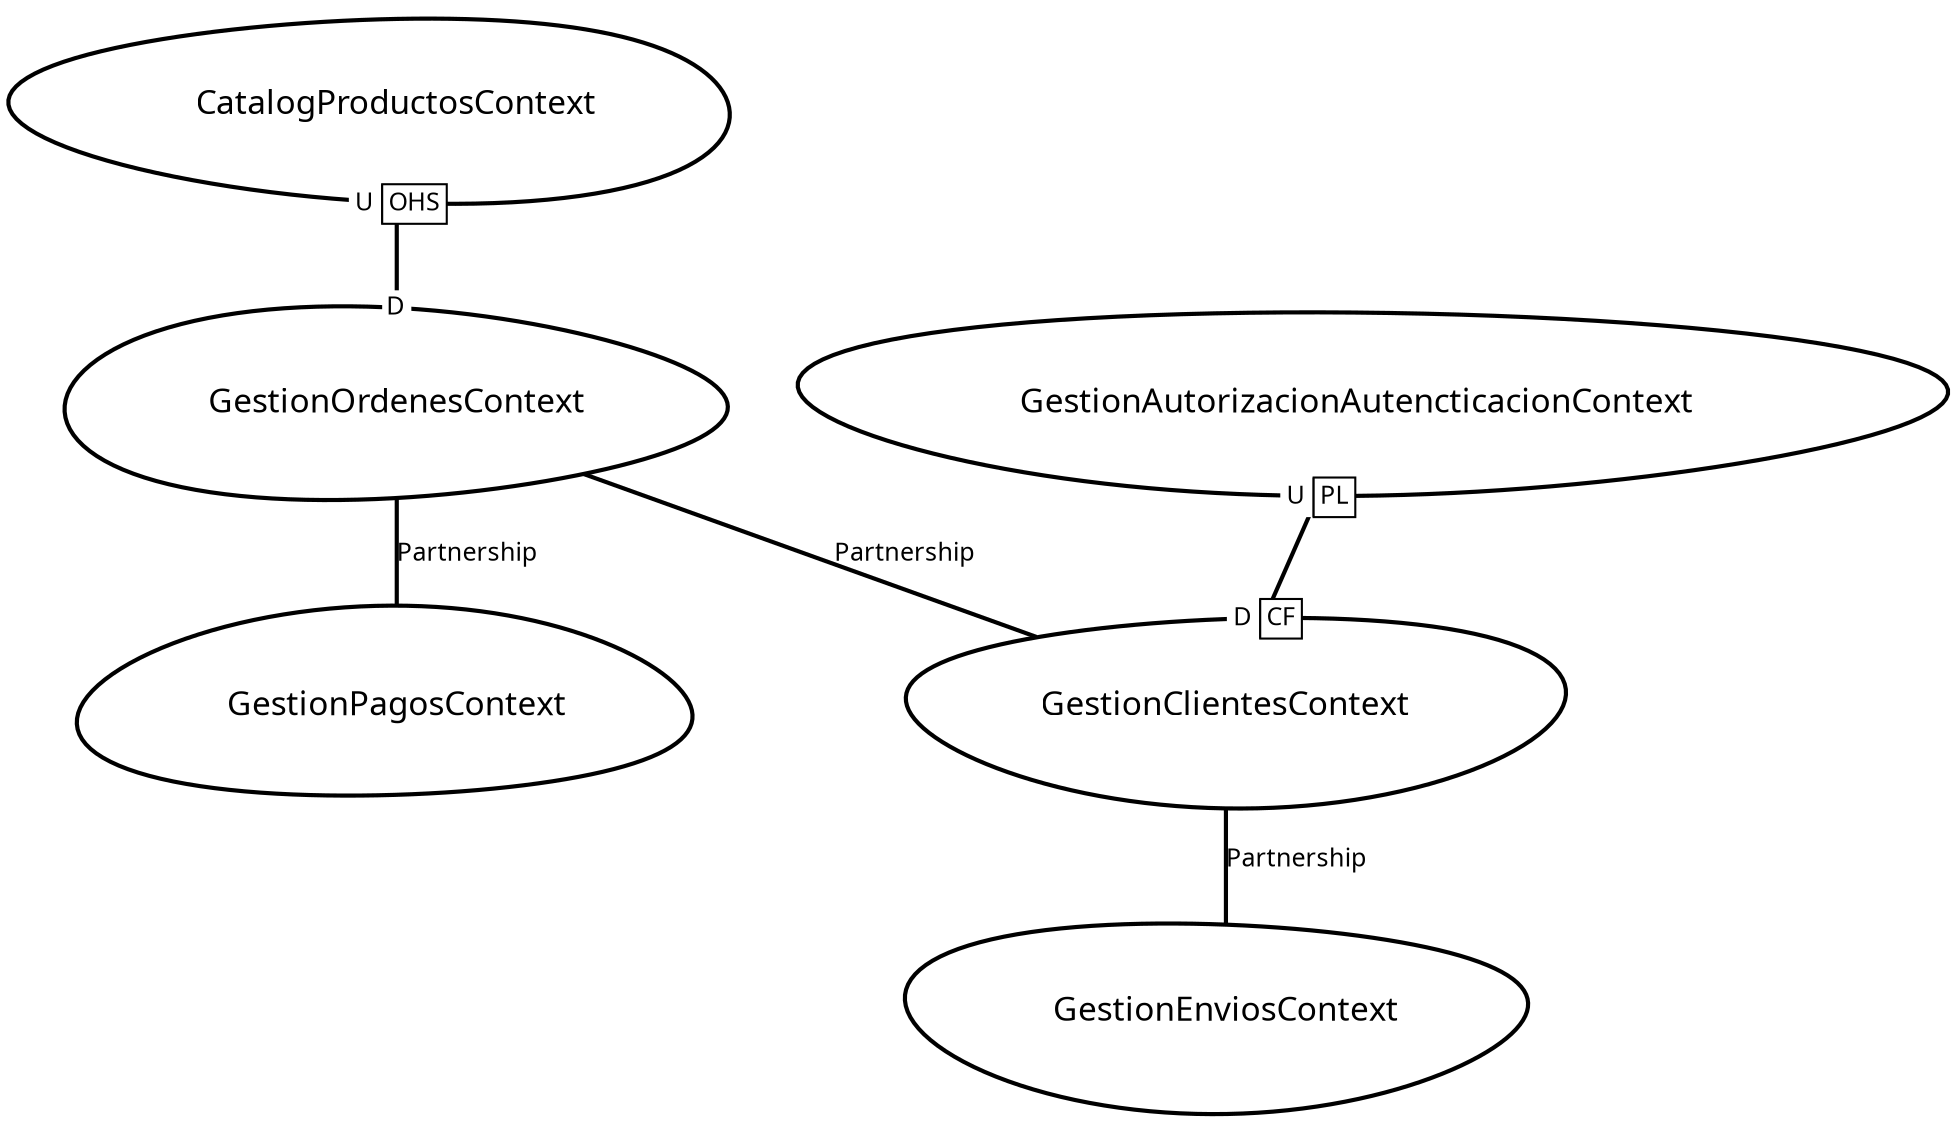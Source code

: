 digraph "ContextMapGraph" {
graph ["imagepath"="/tmp/GraphvizJava"]
"CatalogProductosContext" ["margin"="0.3","orientation"="326","shape"="egg","fontsize"="16","style"="bold","label"="CatalogProductosContext\n","fontname"="sans-serif"]
"GestionOrdenesContext" ["margin"="0.3","orientation"="265","shape"="egg","fontsize"="16","style"="bold","label"="GestionOrdenesContext\n","fontname"="sans-serif"]
"GestionClientesContext" ["margin"="0.3","orientation"="67","shape"="egg","fontsize"="16","style"="bold","label"="GestionClientesContext\n","fontname"="sans-serif"]
"GestionEnviosContext" ["margin"="0.3","orientation"="293","shape"="egg","fontsize"="16","style"="bold","label"="GestionEnviosContext\n","fontname"="sans-serif"]
"GestionPagosContext" ["margin"="0.3","orientation"="243","shape"="egg","fontsize"="16","style"="bold","label"="GestionPagosContext\n","fontname"="sans-serif"]
"GestionAutorizacionAutencticacionContext" ["margin"="0.3","orientation"="171","shape"="egg","fontsize"="16","style"="bold","label"="GestionAutorizacionAutencticacionContext\n","fontname"="sans-serif"]
"CatalogProductosContext" -> "GestionOrdenesContext" ["headlabel"=<<table cellspacing="0" cellborder="0" border="0">
<tr><td bgcolor="white">D</td></tr>
</table>>,"labeldistance"="0","fontsize"="12","taillabel"=<<table cellspacing="0" cellborder="1" border="0">
<tr><td bgcolor="white" sides="r">U</td><td sides="trbl" bgcolor="white"><font>OHS</font></td></tr>
</table>>,"style"="bold","label"="                                        ","dir"="none","fontname"="sans-serif"]
"GestionOrdenesContext" -> "GestionClientesContext" ["fontsize"="12","style"="bold","label"="Partnership","dir"="none","fontname"="sans-serif"]
"GestionOrdenesContext" -> "GestionPagosContext" ["fontsize"="12","style"="bold","label"="Partnership","dir"="none","fontname"="sans-serif"]
"GestionClientesContext" -> "GestionEnviosContext" ["fontsize"="12","style"="bold","label"="Partnership","dir"="none","fontname"="sans-serif"]
"GestionAutorizacionAutencticacionContext" -> "GestionClientesContext" ["headlabel"=<<table cellspacing="0" cellborder="1" border="0">
<tr><td bgcolor="white" sides="r">D</td><td sides="trbl" bgcolor="white"><font>CF</font></td></tr>
</table>>,"labeldistance"="0","fontsize"="12","taillabel"=<<table cellspacing="0" cellborder="1" border="0">
<tr><td bgcolor="white" sides="r">U</td><td sides="trbl" bgcolor="white"><font>PL</font></td></tr>
</table>>,"style"="bold","label"="                                        ","dir"="none","fontname"="sans-serif"]
}